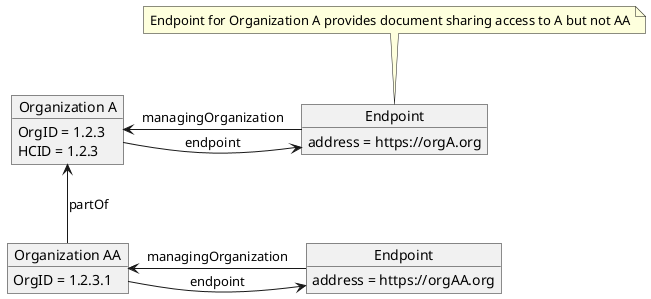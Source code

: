 @startuml dir-endpoint-to-child-hierarchy
hide footbox

object "Organization A" as OrganizationA
OrganizationA : OrgID = 1.2.3
OrganizationA : HCID = 1.2.3
object "Organization AA" as OrganizationAA
OrganizationAA : OrgID = 1.2.3.1
object "Endpoint" as EndpointA
EndpointA : address = https://orgA.org
object "Endpoint" as EndpointAA
EndpointAA : address = https://orgAA.org

OrganizationA <-- OrganizationAA : partOf
EndpointA <-- OrganizationA : endpoint
OrganizationA <- EndpointA : managingOrganization

EndpointAA <-l- OrganizationAA : endpoint
OrganizationAA <- EndpointAA : managingOrganization

note "Endpoint for Organization A provides document sharing access to A but not AA" as N1
N1 .. EndpointA

@enduml
